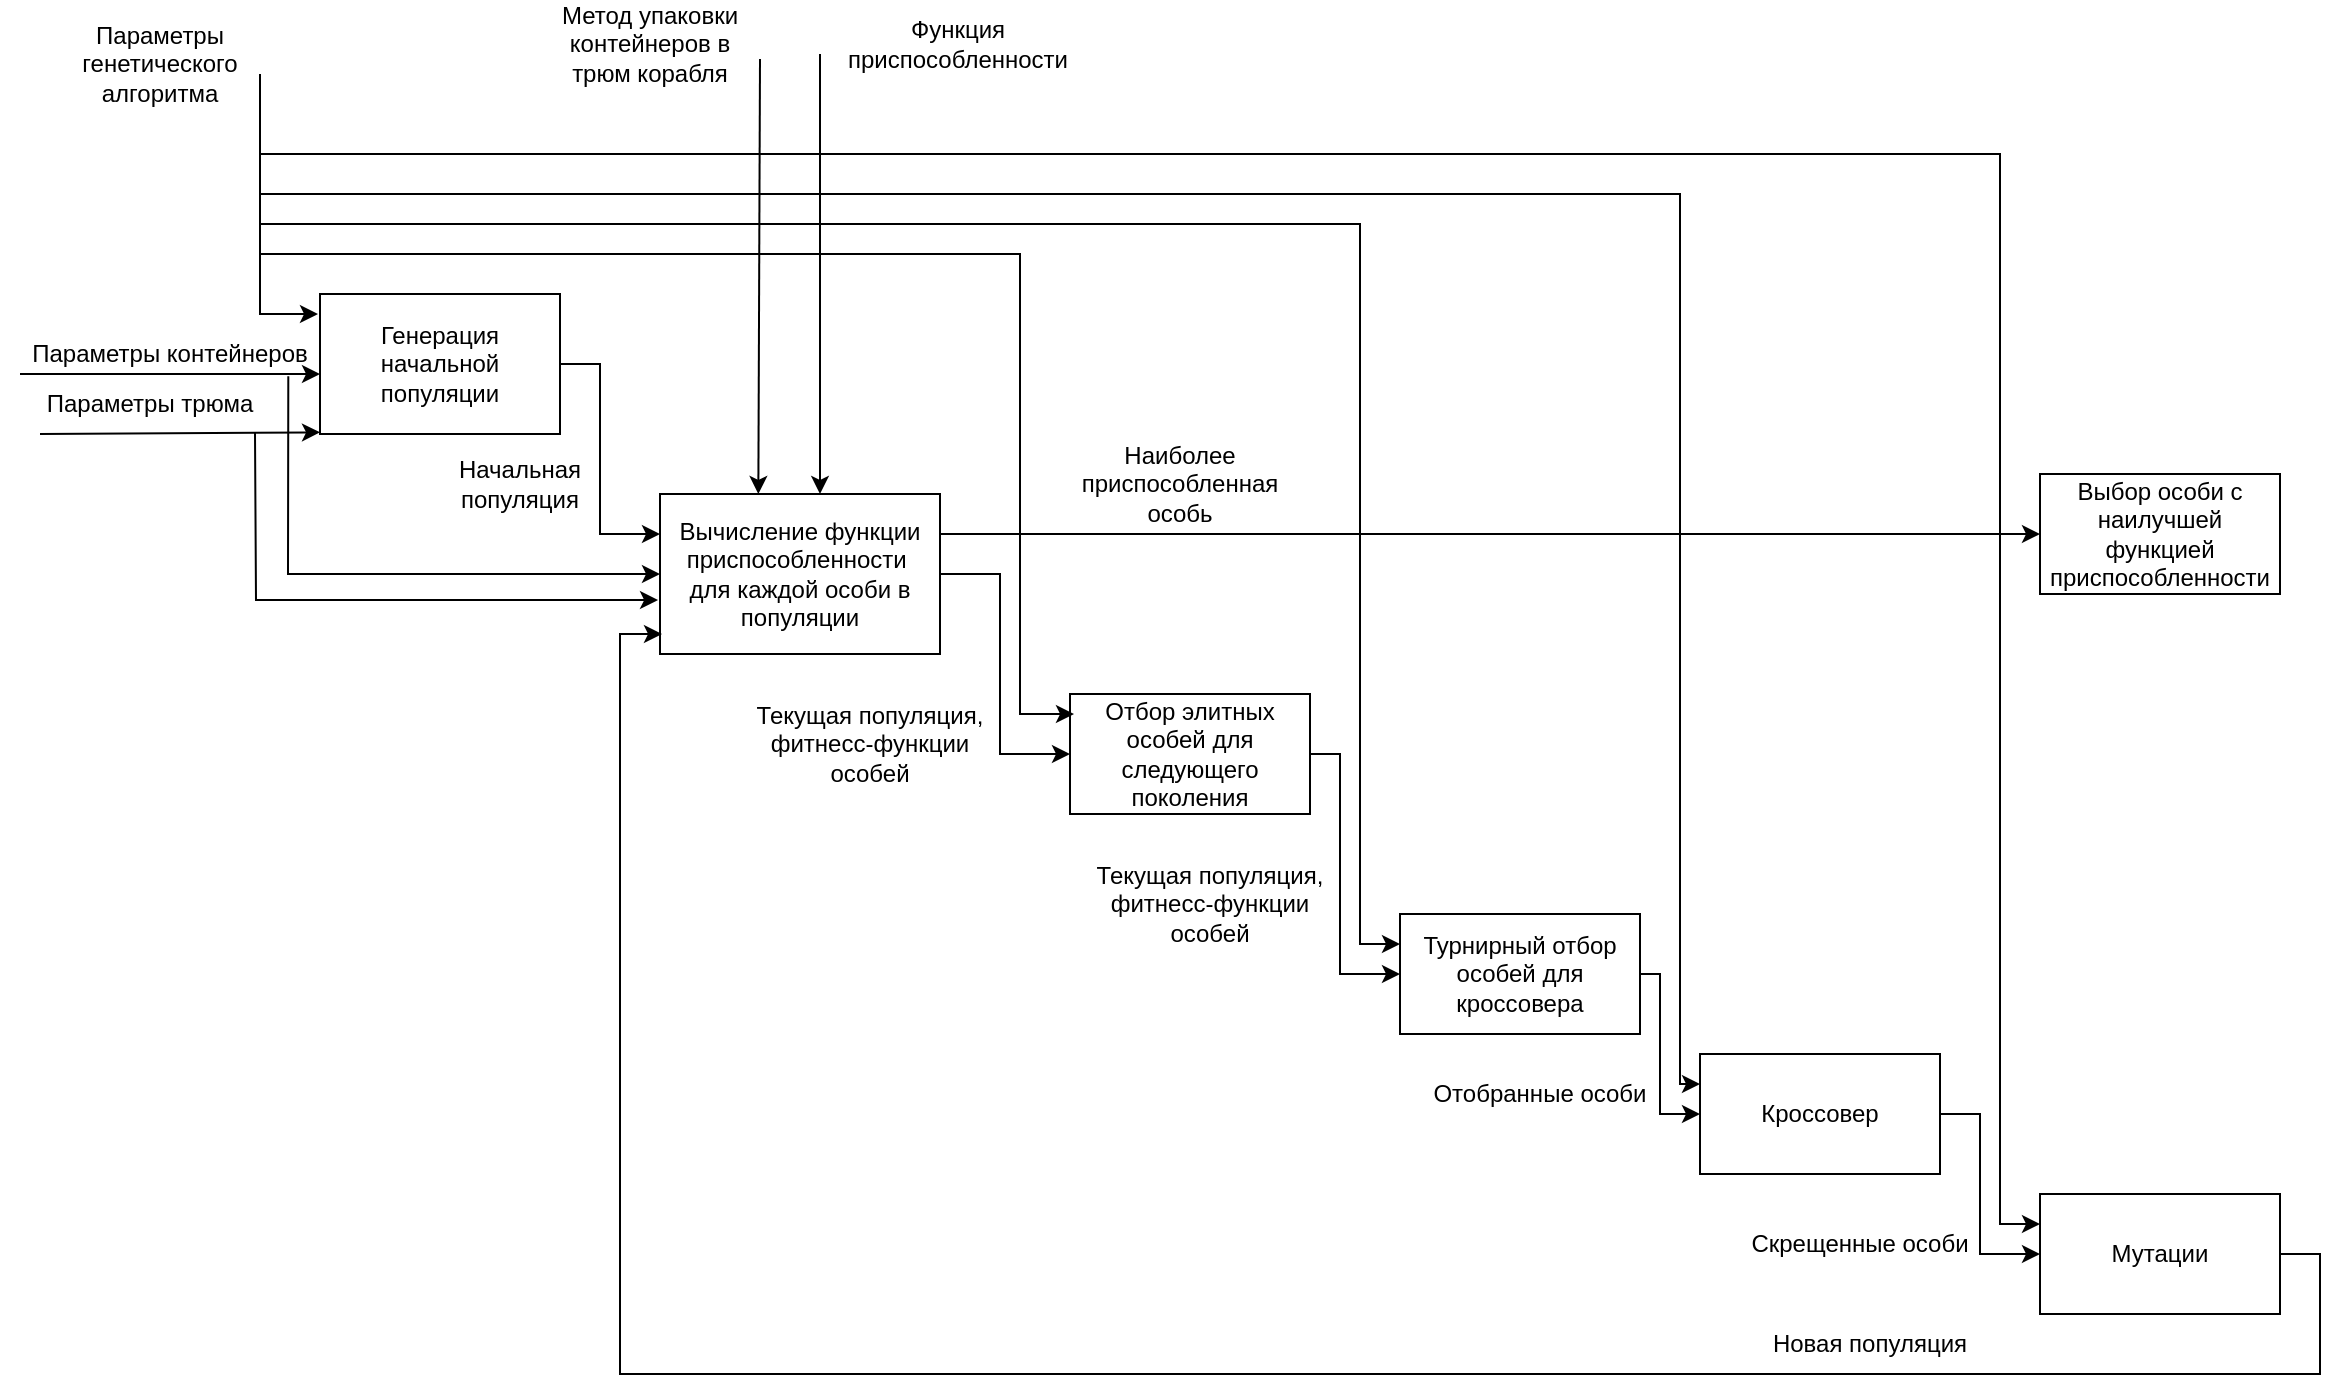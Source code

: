<mxfile version="27.0.9">
  <diagram name="Страница — 1" id="_00Jwftwakyji_XZzeKS">
    <mxGraphModel dx="2211" dy="1999" grid="1" gridSize="10" guides="1" tooltips="1" connect="1" arrows="1" fold="1" page="1" pageScale="1" pageWidth="827" pageHeight="1169" math="0" shadow="0">
      <root>
        <mxCell id="0" />
        <mxCell id="1" parent="0" />
        <mxCell id="zRWTqDQW1GE1cDTE7aK0-1" value="Генерация начальной популяции" style="rounded=0;whiteSpace=wrap;html=1;" vertex="1" parent="1">
          <mxGeometry x="50" y="80" width="120" height="70" as="geometry" />
        </mxCell>
        <mxCell id="zRWTqDQW1GE1cDTE7aK0-2" value="Вычисление функции приспособленности&amp;nbsp;&lt;div&gt;для каждой особи в популяции&lt;/div&gt;" style="rounded=0;whiteSpace=wrap;html=1;" vertex="1" parent="1">
          <mxGeometry x="220" y="180" width="140" height="80" as="geometry" />
        </mxCell>
        <mxCell id="zRWTqDQW1GE1cDTE7aK0-3" value="Турнирный отбор особей для кроссовера" style="rounded=0;whiteSpace=wrap;html=1;" vertex="1" parent="1">
          <mxGeometry x="590" y="390" width="120" height="60" as="geometry" />
        </mxCell>
        <mxCell id="zRWTqDQW1GE1cDTE7aK0-4" value="Кроссовер" style="rounded=0;whiteSpace=wrap;html=1;" vertex="1" parent="1">
          <mxGeometry x="740" y="460" width="120" height="60" as="geometry" />
        </mxCell>
        <mxCell id="zRWTqDQW1GE1cDTE7aK0-5" value="Отбор элитных особей для следующего поколения" style="rounded=0;whiteSpace=wrap;html=1;" vertex="1" parent="1">
          <mxGeometry x="425" y="280" width="120" height="60" as="geometry" />
        </mxCell>
        <mxCell id="zRWTqDQW1GE1cDTE7aK0-8" value="Мутации" style="rounded=0;whiteSpace=wrap;html=1;" vertex="1" parent="1">
          <mxGeometry x="910" y="530" width="120" height="60" as="geometry" />
        </mxCell>
        <mxCell id="zRWTqDQW1GE1cDTE7aK0-9" value="Выбор особи с наилучшей функцией приспособленности" style="rounded=0;whiteSpace=wrap;html=1;" vertex="1" parent="1">
          <mxGeometry x="910" y="170" width="120" height="60" as="geometry" />
        </mxCell>
        <mxCell id="zRWTqDQW1GE1cDTE7aK0-10" value="" style="endArrow=classic;html=1;rounded=0;" edge="1" parent="1">
          <mxGeometry width="50" height="50" relative="1" as="geometry">
            <mxPoint x="20" y="-30" as="sourcePoint" />
            <mxPoint x="49" y="90" as="targetPoint" />
            <Array as="points">
              <mxPoint x="20" y="90" />
            </Array>
          </mxGeometry>
        </mxCell>
        <mxCell id="zRWTqDQW1GE1cDTE7aK0-12" value="" style="endArrow=classic;html=1;rounded=0;" edge="1" parent="1">
          <mxGeometry width="50" height="50" relative="1" as="geometry">
            <mxPoint x="20" y="60" as="sourcePoint" />
            <mxPoint x="427" y="290" as="targetPoint" />
            <Array as="points">
              <mxPoint x="400" y="60" />
              <mxPoint x="400" y="290" />
            </Array>
          </mxGeometry>
        </mxCell>
        <mxCell id="zRWTqDQW1GE1cDTE7aK0-13" value="" style="endArrow=classic;html=1;rounded=0;entryX=0;entryY=0.25;entryDx=0;entryDy=0;" edge="1" parent="1" target="zRWTqDQW1GE1cDTE7aK0-8">
          <mxGeometry width="50" height="50" relative="1" as="geometry">
            <mxPoint x="20" y="10" as="sourcePoint" />
            <mxPoint x="840" y="480" as="targetPoint" />
            <Array as="points">
              <mxPoint x="890" y="10" />
              <mxPoint x="890" y="545" />
            </Array>
          </mxGeometry>
        </mxCell>
        <mxCell id="zRWTqDQW1GE1cDTE7aK0-14" value="" style="endArrow=classic;html=1;rounded=0;entryX=0;entryY=0.25;entryDx=0;entryDy=0;" edge="1" parent="1" target="zRWTqDQW1GE1cDTE7aK0-4">
          <mxGeometry width="50" height="50" relative="1" as="geometry">
            <mxPoint x="20" y="30" as="sourcePoint" />
            <mxPoint x="690" y="430" as="targetPoint" />
            <Array as="points">
              <mxPoint x="730" y="30" />
              <mxPoint x="730" y="475" />
            </Array>
          </mxGeometry>
        </mxCell>
        <mxCell id="zRWTqDQW1GE1cDTE7aK0-16" value="" style="endArrow=classic;html=1;rounded=0;entryX=0;entryY=0.25;entryDx=0;entryDy=0;" edge="1" parent="1" target="zRWTqDQW1GE1cDTE7aK0-3">
          <mxGeometry width="50" height="50" relative="1" as="geometry">
            <mxPoint x="20" y="45" as="sourcePoint" />
            <mxPoint x="430" y="240" as="targetPoint" />
            <Array as="points">
              <mxPoint x="570" y="45" />
              <mxPoint x="570" y="405" />
            </Array>
          </mxGeometry>
        </mxCell>
        <mxCell id="zRWTqDQW1GE1cDTE7aK0-17" value="" style="endArrow=classic;html=1;rounded=0;entryX=0.5;entryY=0;entryDx=0;entryDy=0;exitX=1;exitY=0.75;exitDx=0;exitDy=0;" edge="1" parent="1" source="zRWTqDQW1GE1cDTE7aK0-42">
          <mxGeometry width="50" height="50" relative="1" as="geometry">
            <mxPoint x="269.17" y="-70" as="sourcePoint" />
            <mxPoint x="269.17" y="180" as="targetPoint" />
          </mxGeometry>
        </mxCell>
        <mxCell id="zRWTqDQW1GE1cDTE7aK0-18" value="" style="endArrow=classic;html=1;rounded=0;entryX=-0.008;entryY=0.66;entryDx=0;entryDy=0;entryPerimeter=0;" edge="1" parent="1">
          <mxGeometry width="50" height="50" relative="1" as="geometry">
            <mxPoint x="-90" y="150" as="sourcePoint" />
            <mxPoint x="50.0" y="149.17" as="targetPoint" />
          </mxGeometry>
        </mxCell>
        <mxCell id="zRWTqDQW1GE1cDTE7aK0-20" value="" style="endArrow=classic;html=1;rounded=0;entryX=1;entryY=1;entryDx=0;entryDy=0;exitX=0;exitY=1;exitDx=0;exitDy=0;" edge="1" parent="1" source="zRWTqDQW1GE1cDTE7aK0-45" target="zRWTqDQW1GE1cDTE7aK0-45">
          <mxGeometry width="50" height="50" relative="1" as="geometry">
            <mxPoint x="9.04" y="157.3" as="sourcePoint" />
            <mxPoint x="50.0" y="120.0" as="targetPoint" />
          </mxGeometry>
        </mxCell>
        <mxCell id="zRWTqDQW1GE1cDTE7aK0-21" value="" style="endArrow=classic;html=1;rounded=0;entryX=0;entryY=0.5;entryDx=0;entryDy=0;exitX=0.961;exitY=0.039;exitDx=0;exitDy=0;exitPerimeter=0;" edge="1" parent="1" source="zRWTqDQW1GE1cDTE7aK0-46" target="zRWTqDQW1GE1cDTE7aK0-2">
          <mxGeometry width="50" height="50" relative="1" as="geometry">
            <mxPoint x="30" y="130" as="sourcePoint" />
            <mxPoint x="60" y="280" as="targetPoint" />
            <Array as="points">
              <mxPoint x="34" y="220" />
            </Array>
          </mxGeometry>
        </mxCell>
        <mxCell id="zRWTqDQW1GE1cDTE7aK0-22" value="" style="endArrow=classic;html=1;rounded=0;entryX=-0.007;entryY=0.663;entryDx=0;entryDy=0;entryPerimeter=0;exitX=0.85;exitY=0.983;exitDx=0;exitDy=0;exitPerimeter=0;" edge="1" parent="1" source="zRWTqDQW1GE1cDTE7aK0-46" target="zRWTqDQW1GE1cDTE7aK0-2">
          <mxGeometry width="50" height="50" relative="1" as="geometry">
            <mxPoint x="-13" y="154" as="sourcePoint" />
            <mxPoint x="150" y="260" as="targetPoint" />
            <Array as="points">
              <mxPoint x="18" y="233" />
            </Array>
          </mxGeometry>
        </mxCell>
        <mxCell id="zRWTqDQW1GE1cDTE7aK0-23" value="" style="endArrow=classic;html=1;rounded=0;exitX=1;exitY=0.5;exitDx=0;exitDy=0;entryX=0;entryY=0.25;entryDx=0;entryDy=0;" edge="1" parent="1" source="zRWTqDQW1GE1cDTE7aK0-1" target="zRWTqDQW1GE1cDTE7aK0-2">
          <mxGeometry width="50" height="50" relative="1" as="geometry">
            <mxPoint x="400" y="220" as="sourcePoint" />
            <mxPoint x="450" y="170" as="targetPoint" />
            <Array as="points">
              <mxPoint x="190" y="115" />
              <mxPoint x="190" y="200" />
            </Array>
          </mxGeometry>
        </mxCell>
        <mxCell id="zRWTqDQW1GE1cDTE7aK0-24" value="Начальная&lt;div&gt;популяция&lt;/div&gt;" style="text;html=1;align=center;verticalAlign=middle;whiteSpace=wrap;rounded=0;" vertex="1" parent="1">
          <mxGeometry x="120" y="160" width="60" height="30" as="geometry" />
        </mxCell>
        <mxCell id="zRWTqDQW1GE1cDTE7aK0-25" value="" style="endArrow=classic;html=1;rounded=0;exitX=1;exitY=0.5;exitDx=0;exitDy=0;entryX=0;entryY=0.5;entryDx=0;entryDy=0;" edge="1" parent="1" source="zRWTqDQW1GE1cDTE7aK0-2" target="zRWTqDQW1GE1cDTE7aK0-5">
          <mxGeometry width="50" height="50" relative="1" as="geometry">
            <mxPoint x="370" y="290" as="sourcePoint" />
            <mxPoint x="420" y="240" as="targetPoint" />
            <Array as="points">
              <mxPoint x="390" y="220" />
              <mxPoint x="390" y="310" />
            </Array>
          </mxGeometry>
        </mxCell>
        <mxCell id="zRWTqDQW1GE1cDTE7aK0-26" value="Текущая популяция, фитнесс-функции особей" style="text;html=1;align=center;verticalAlign=middle;whiteSpace=wrap;rounded=0;" vertex="1" parent="1">
          <mxGeometry x="260" y="290" width="130" height="30" as="geometry" />
        </mxCell>
        <mxCell id="zRWTqDQW1GE1cDTE7aK0-27" value="Текущая популяция, фитнесс-функции особей" style="text;html=1;align=center;verticalAlign=middle;whiteSpace=wrap;rounded=0;" vertex="1" parent="1">
          <mxGeometry x="430" y="370" width="130" height="30" as="geometry" />
        </mxCell>
        <mxCell id="zRWTqDQW1GE1cDTE7aK0-28" value="" style="endArrow=classic;html=1;rounded=0;exitX=1;exitY=0.5;exitDx=0;exitDy=0;entryX=0;entryY=0.5;entryDx=0;entryDy=0;" edge="1" parent="1" source="zRWTqDQW1GE1cDTE7aK0-5" target="zRWTqDQW1GE1cDTE7aK0-3">
          <mxGeometry width="50" height="50" relative="1" as="geometry">
            <mxPoint x="370" y="350" as="sourcePoint" />
            <mxPoint x="420" y="300" as="targetPoint" />
            <Array as="points">
              <mxPoint x="560" y="310" />
              <mxPoint x="560" y="420" />
            </Array>
          </mxGeometry>
        </mxCell>
        <mxCell id="zRWTqDQW1GE1cDTE7aK0-29" value="" style="endArrow=classic;html=1;rounded=0;exitX=1;exitY=0.5;exitDx=0;exitDy=0;entryX=0;entryY=0.5;entryDx=0;entryDy=0;" edge="1" parent="1" source="zRWTqDQW1GE1cDTE7aK0-3" target="zRWTqDQW1GE1cDTE7aK0-4">
          <mxGeometry width="50" height="50" relative="1" as="geometry">
            <mxPoint x="630" y="530" as="sourcePoint" />
            <mxPoint x="680" y="480" as="targetPoint" />
            <Array as="points">
              <mxPoint x="720" y="420" />
              <mxPoint x="720" y="490" />
            </Array>
          </mxGeometry>
        </mxCell>
        <mxCell id="zRWTqDQW1GE1cDTE7aK0-30" value="Отобранные особи" style="text;html=1;align=center;verticalAlign=middle;whiteSpace=wrap;rounded=0;" vertex="1" parent="1">
          <mxGeometry x="600" y="465" width="120" height="30" as="geometry" />
        </mxCell>
        <mxCell id="zRWTqDQW1GE1cDTE7aK0-31" value="" style="endArrow=classic;html=1;rounded=0;exitX=1;exitY=0.5;exitDx=0;exitDy=0;entryX=0;entryY=0.5;entryDx=0;entryDy=0;" edge="1" parent="1" source="zRWTqDQW1GE1cDTE7aK0-4" target="zRWTqDQW1GE1cDTE7aK0-8">
          <mxGeometry width="50" height="50" relative="1" as="geometry">
            <mxPoint x="520" y="410" as="sourcePoint" />
            <mxPoint x="570" y="360" as="targetPoint" />
            <Array as="points">
              <mxPoint x="880" y="490" />
              <mxPoint x="880" y="560" />
            </Array>
          </mxGeometry>
        </mxCell>
        <mxCell id="zRWTqDQW1GE1cDTE7aK0-32" value="Скрещенные особи" style="text;html=1;align=center;verticalAlign=middle;whiteSpace=wrap;rounded=0;" vertex="1" parent="1">
          <mxGeometry x="760" y="540" width="120" height="30" as="geometry" />
        </mxCell>
        <mxCell id="zRWTqDQW1GE1cDTE7aK0-33" value="" style="endArrow=classic;html=1;rounded=0;exitX=1;exitY=0.5;exitDx=0;exitDy=0;" edge="1" parent="1" source="zRWTqDQW1GE1cDTE7aK0-8">
          <mxGeometry width="50" height="50" relative="1" as="geometry">
            <mxPoint x="1060" y="550" as="sourcePoint" />
            <mxPoint x="221" y="250" as="targetPoint" />
            <Array as="points">
              <mxPoint x="1050" y="560" />
              <mxPoint x="1050" y="620" />
              <mxPoint x="200" y="620" />
              <mxPoint x="200" y="250" />
            </Array>
          </mxGeometry>
        </mxCell>
        <mxCell id="zRWTqDQW1GE1cDTE7aK0-35" value="Новая популяция" style="text;html=1;align=center;verticalAlign=middle;whiteSpace=wrap;rounded=0;" vertex="1" parent="1">
          <mxGeometry x="760" y="590" width="130" height="30" as="geometry" />
        </mxCell>
        <mxCell id="zRWTqDQW1GE1cDTE7aK0-36" value="" style="endArrow=classic;html=1;rounded=0;exitX=1;exitY=0.25;exitDx=0;exitDy=0;entryX=0;entryY=0.5;entryDx=0;entryDy=0;" edge="1" parent="1" source="zRWTqDQW1GE1cDTE7aK0-2" target="zRWTqDQW1GE1cDTE7aK0-9">
          <mxGeometry width="50" height="50" relative="1" as="geometry">
            <mxPoint x="530" y="320" as="sourcePoint" />
            <mxPoint x="910" y="200" as="targetPoint" />
          </mxGeometry>
        </mxCell>
        <mxCell id="zRWTqDQW1GE1cDTE7aK0-37" value="Наиболее приспособленная особь" style="text;html=1;align=center;verticalAlign=middle;whiteSpace=wrap;rounded=0;" vertex="1" parent="1">
          <mxGeometry x="450" y="160" width="60" height="30" as="geometry" />
        </mxCell>
        <mxCell id="zRWTqDQW1GE1cDTE7aK0-41" value="" style="endArrow=classic;html=1;rounded=0;entryX=0.75;entryY=0;entryDx=0;entryDy=0;" edge="1" parent="1">
          <mxGeometry width="50" height="50" relative="1" as="geometry">
            <mxPoint x="300" y="-40" as="sourcePoint" />
            <mxPoint x="300" y="180" as="targetPoint" />
          </mxGeometry>
        </mxCell>
        <mxCell id="zRWTqDQW1GE1cDTE7aK0-42" value="Метод упаковки контейнеров в трюм корабля" style="text;html=1;align=center;verticalAlign=middle;whiteSpace=wrap;rounded=0;" vertex="1" parent="1">
          <mxGeometry x="160" y="-60" width="110" height="30" as="geometry" />
        </mxCell>
        <mxCell id="zRWTqDQW1GE1cDTE7aK0-43" value="Функция приспособленности" style="text;html=1;align=center;verticalAlign=middle;whiteSpace=wrap;rounded=0;" vertex="1" parent="1">
          <mxGeometry x="324" y="-60" width="90" height="30" as="geometry" />
        </mxCell>
        <mxCell id="zRWTqDQW1GE1cDTE7aK0-44" value="Параметры генетического алгоритма" style="text;html=1;align=center;verticalAlign=middle;whiteSpace=wrap;rounded=0;" vertex="1" parent="1">
          <mxGeometry x="-60" y="-50" width="60" height="30" as="geometry" />
        </mxCell>
        <mxCell id="zRWTqDQW1GE1cDTE7aK0-45" value="Параметры контейнеров" style="text;html=1;align=center;verticalAlign=middle;whiteSpace=wrap;rounded=0;" vertex="1" parent="1">
          <mxGeometry x="-100" y="100" width="150" height="20" as="geometry" />
        </mxCell>
        <mxCell id="zRWTqDQW1GE1cDTE7aK0-46" value="Параметры трюма" style="text;html=1;align=center;verticalAlign=middle;whiteSpace=wrap;rounded=0;" vertex="1" parent="1">
          <mxGeometry x="-110" y="120" width="150" height="30" as="geometry" />
        </mxCell>
      </root>
    </mxGraphModel>
  </diagram>
</mxfile>
